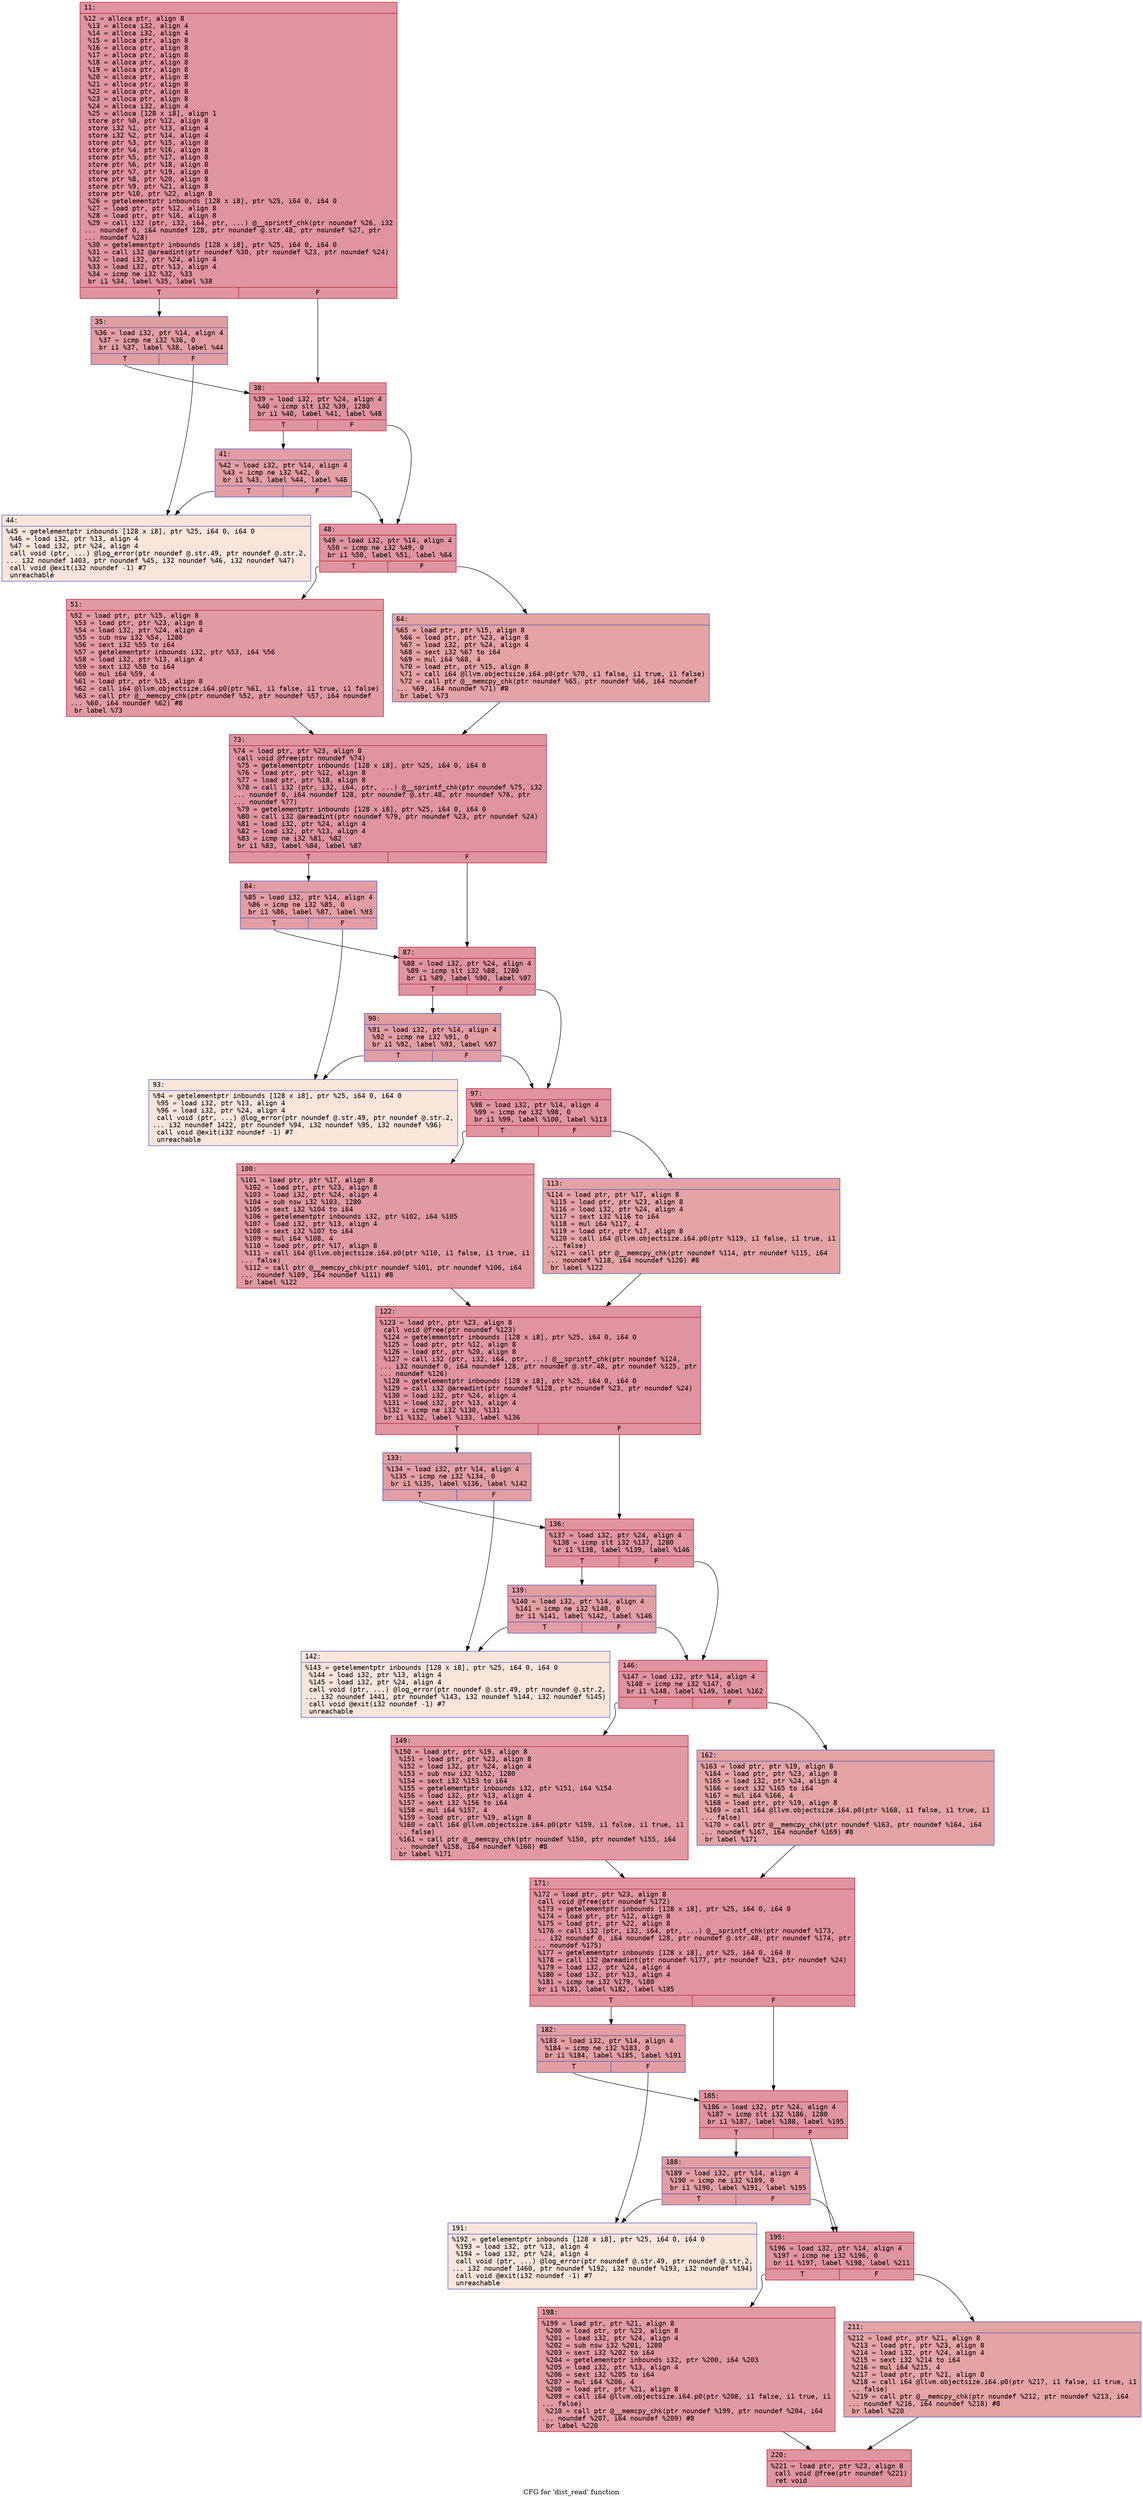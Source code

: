 digraph "CFG for 'dist_read' function" {
	label="CFG for 'dist_read' function";

	Node0x600000ff77f0 [shape=record,color="#b70d28ff", style=filled, fillcolor="#b70d2870" fontname="Courier",label="{11:\l|  %12 = alloca ptr, align 8\l  %13 = alloca i32, align 4\l  %14 = alloca i32, align 4\l  %15 = alloca ptr, align 8\l  %16 = alloca ptr, align 8\l  %17 = alloca ptr, align 8\l  %18 = alloca ptr, align 8\l  %19 = alloca ptr, align 8\l  %20 = alloca ptr, align 8\l  %21 = alloca ptr, align 8\l  %22 = alloca ptr, align 8\l  %23 = alloca ptr, align 8\l  %24 = alloca i32, align 4\l  %25 = alloca [128 x i8], align 1\l  store ptr %0, ptr %12, align 8\l  store i32 %1, ptr %13, align 4\l  store i32 %2, ptr %14, align 4\l  store ptr %3, ptr %15, align 8\l  store ptr %4, ptr %16, align 8\l  store ptr %5, ptr %17, align 8\l  store ptr %6, ptr %18, align 8\l  store ptr %7, ptr %19, align 8\l  store ptr %8, ptr %20, align 8\l  store ptr %9, ptr %21, align 8\l  store ptr %10, ptr %22, align 8\l  %26 = getelementptr inbounds [128 x i8], ptr %25, i64 0, i64 0\l  %27 = load ptr, ptr %12, align 8\l  %28 = load ptr, ptr %16, align 8\l  %29 = call i32 (ptr, i32, i64, ptr, ...) @__sprintf_chk(ptr noundef %26, i32\l... noundef 0, i64 noundef 128, ptr noundef @.str.48, ptr noundef %27, ptr\l... noundef %28)\l  %30 = getelementptr inbounds [128 x i8], ptr %25, i64 0, i64 0\l  %31 = call i32 @areadint(ptr noundef %30, ptr noundef %23, ptr noundef %24)\l  %32 = load i32, ptr %24, align 4\l  %33 = load i32, ptr %13, align 4\l  %34 = icmp ne i32 %32, %33\l  br i1 %34, label %35, label %38\l|{<s0>T|<s1>F}}"];
	Node0x600000ff77f0:s0 -> Node0x600000ff7840[tooltip="11 -> 35\nProbability 50.00%" ];
	Node0x600000ff77f0:s1 -> Node0x600000ff7890[tooltip="11 -> 38\nProbability 50.00%" ];
	Node0x600000ff7840 [shape=record,color="#3d50c3ff", style=filled, fillcolor="#be242e70" fontname="Courier",label="{35:\l|  %36 = load i32, ptr %14, align 4\l  %37 = icmp ne i32 %36, 0\l  br i1 %37, label %38, label %44\l|{<s0>T|<s1>F}}"];
	Node0x600000ff7840:s0 -> Node0x600000ff7890[tooltip="35 -> 38\nProbability 100.00%" ];
	Node0x600000ff7840:s1 -> Node0x600000ff7930[tooltip="35 -> 44\nProbability 0.00%" ];
	Node0x600000ff7890 [shape=record,color="#b70d28ff", style=filled, fillcolor="#b70d2870" fontname="Courier",label="{38:\l|  %39 = load i32, ptr %24, align 4\l  %40 = icmp slt i32 %39, 1280\l  br i1 %40, label %41, label %48\l|{<s0>T|<s1>F}}"];
	Node0x600000ff7890:s0 -> Node0x600000ff78e0[tooltip="38 -> 41\nProbability 50.00%" ];
	Node0x600000ff7890:s1 -> Node0x600000ff7980[tooltip="38 -> 48\nProbability 50.00%" ];
	Node0x600000ff78e0 [shape=record,color="#3d50c3ff", style=filled, fillcolor="#be242e70" fontname="Courier",label="{41:\l|  %42 = load i32, ptr %14, align 4\l  %43 = icmp ne i32 %42, 0\l  br i1 %43, label %44, label %48\l|{<s0>T|<s1>F}}"];
	Node0x600000ff78e0:s0 -> Node0x600000ff7930[tooltip="41 -> 44\nProbability 0.00%" ];
	Node0x600000ff78e0:s1 -> Node0x600000ff7980[tooltip="41 -> 48\nProbability 100.00%" ];
	Node0x600000ff7930 [shape=record,color="#3d50c3ff", style=filled, fillcolor="#f4c5ad70" fontname="Courier",label="{44:\l|  %45 = getelementptr inbounds [128 x i8], ptr %25, i64 0, i64 0\l  %46 = load i32, ptr %13, align 4\l  %47 = load i32, ptr %24, align 4\l  call void (ptr, ...) @log_error(ptr noundef @.str.49, ptr noundef @.str.2,\l... i32 noundef 1403, ptr noundef %45, i32 noundef %46, i32 noundef %47)\l  call void @exit(i32 noundef -1) #7\l  unreachable\l}"];
	Node0x600000ff7980 [shape=record,color="#b70d28ff", style=filled, fillcolor="#b70d2870" fontname="Courier",label="{48:\l|  %49 = load i32, ptr %14, align 4\l  %50 = icmp ne i32 %49, 0\l  br i1 %50, label %51, label %64\l|{<s0>T|<s1>F}}"];
	Node0x600000ff7980:s0 -> Node0x600000ff79d0[tooltip="48 -> 51\nProbability 62.50%" ];
	Node0x600000ff7980:s1 -> Node0x600000ff7a20[tooltip="48 -> 64\nProbability 37.50%" ];
	Node0x600000ff79d0 [shape=record,color="#b70d28ff", style=filled, fillcolor="#bb1b2c70" fontname="Courier",label="{51:\l|  %52 = load ptr, ptr %15, align 8\l  %53 = load ptr, ptr %23, align 8\l  %54 = load i32, ptr %24, align 4\l  %55 = sub nsw i32 %54, 1280\l  %56 = sext i32 %55 to i64\l  %57 = getelementptr inbounds i32, ptr %53, i64 %56\l  %58 = load i32, ptr %13, align 4\l  %59 = sext i32 %58 to i64\l  %60 = mul i64 %59, 4\l  %61 = load ptr, ptr %15, align 8\l  %62 = call i64 @llvm.objectsize.i64.p0(ptr %61, i1 false, i1 true, i1 false)\l  %63 = call ptr @__memcpy_chk(ptr noundef %52, ptr noundef %57, i64 noundef\l... %60, i64 noundef %62) #8\l  br label %73\l}"];
	Node0x600000ff79d0 -> Node0x600000ff7a70[tooltip="51 -> 73\nProbability 100.00%" ];
	Node0x600000ff7a20 [shape=record,color="#3d50c3ff", style=filled, fillcolor="#c32e3170" fontname="Courier",label="{64:\l|  %65 = load ptr, ptr %15, align 8\l  %66 = load ptr, ptr %23, align 8\l  %67 = load i32, ptr %24, align 4\l  %68 = sext i32 %67 to i64\l  %69 = mul i64 %68, 4\l  %70 = load ptr, ptr %15, align 8\l  %71 = call i64 @llvm.objectsize.i64.p0(ptr %70, i1 false, i1 true, i1 false)\l  %72 = call ptr @__memcpy_chk(ptr noundef %65, ptr noundef %66, i64 noundef\l... %69, i64 noundef %71) #8\l  br label %73\l}"];
	Node0x600000ff7a20 -> Node0x600000ff7a70[tooltip="64 -> 73\nProbability 100.00%" ];
	Node0x600000ff7a70 [shape=record,color="#b70d28ff", style=filled, fillcolor="#b70d2870" fontname="Courier",label="{73:\l|  %74 = load ptr, ptr %23, align 8\l  call void @free(ptr noundef %74)\l  %75 = getelementptr inbounds [128 x i8], ptr %25, i64 0, i64 0\l  %76 = load ptr, ptr %12, align 8\l  %77 = load ptr, ptr %18, align 8\l  %78 = call i32 (ptr, i32, i64, ptr, ...) @__sprintf_chk(ptr noundef %75, i32\l... noundef 0, i64 noundef 128, ptr noundef @.str.48, ptr noundef %76, ptr\l... noundef %77)\l  %79 = getelementptr inbounds [128 x i8], ptr %25, i64 0, i64 0\l  %80 = call i32 @areadint(ptr noundef %79, ptr noundef %23, ptr noundef %24)\l  %81 = load i32, ptr %24, align 4\l  %82 = load i32, ptr %13, align 4\l  %83 = icmp ne i32 %81, %82\l  br i1 %83, label %84, label %87\l|{<s0>T|<s1>F}}"];
	Node0x600000ff7a70:s0 -> Node0x600000ff7ac0[tooltip="73 -> 84\nProbability 50.00%" ];
	Node0x600000ff7a70:s1 -> Node0x600000ff7b10[tooltip="73 -> 87\nProbability 50.00%" ];
	Node0x600000ff7ac0 [shape=record,color="#3d50c3ff", style=filled, fillcolor="#be242e70" fontname="Courier",label="{84:\l|  %85 = load i32, ptr %14, align 4\l  %86 = icmp ne i32 %85, 0\l  br i1 %86, label %87, label %93\l|{<s0>T|<s1>F}}"];
	Node0x600000ff7ac0:s0 -> Node0x600000ff7b10[tooltip="84 -> 87\nProbability 100.00%" ];
	Node0x600000ff7ac0:s1 -> Node0x600000ff7bb0[tooltip="84 -> 93\nProbability 0.00%" ];
	Node0x600000ff7b10 [shape=record,color="#b70d28ff", style=filled, fillcolor="#b70d2870" fontname="Courier",label="{87:\l|  %88 = load i32, ptr %24, align 4\l  %89 = icmp slt i32 %88, 1280\l  br i1 %89, label %90, label %97\l|{<s0>T|<s1>F}}"];
	Node0x600000ff7b10:s0 -> Node0x600000ff7b60[tooltip="87 -> 90\nProbability 50.00%" ];
	Node0x600000ff7b10:s1 -> Node0x600000ff7c00[tooltip="87 -> 97\nProbability 50.00%" ];
	Node0x600000ff7b60 [shape=record,color="#3d50c3ff", style=filled, fillcolor="#be242e70" fontname="Courier",label="{90:\l|  %91 = load i32, ptr %14, align 4\l  %92 = icmp ne i32 %91, 0\l  br i1 %92, label %93, label %97\l|{<s0>T|<s1>F}}"];
	Node0x600000ff7b60:s0 -> Node0x600000ff7bb0[tooltip="90 -> 93\nProbability 0.00%" ];
	Node0x600000ff7b60:s1 -> Node0x600000ff7c00[tooltip="90 -> 97\nProbability 100.00%" ];
	Node0x600000ff7bb0 [shape=record,color="#3d50c3ff", style=filled, fillcolor="#f4c5ad70" fontname="Courier",label="{93:\l|  %94 = getelementptr inbounds [128 x i8], ptr %25, i64 0, i64 0\l  %95 = load i32, ptr %13, align 4\l  %96 = load i32, ptr %24, align 4\l  call void (ptr, ...) @log_error(ptr noundef @.str.49, ptr noundef @.str.2,\l... i32 noundef 1422, ptr noundef %94, i32 noundef %95, i32 noundef %96)\l  call void @exit(i32 noundef -1) #7\l  unreachable\l}"];
	Node0x600000ff7c00 [shape=record,color="#b70d28ff", style=filled, fillcolor="#b70d2870" fontname="Courier",label="{97:\l|  %98 = load i32, ptr %14, align 4\l  %99 = icmp ne i32 %98, 0\l  br i1 %99, label %100, label %113\l|{<s0>T|<s1>F}}"];
	Node0x600000ff7c00:s0 -> Node0x600000ff7c50[tooltip="97 -> 100\nProbability 62.50%" ];
	Node0x600000ff7c00:s1 -> Node0x600000ff7ca0[tooltip="97 -> 113\nProbability 37.50%" ];
	Node0x600000ff7c50 [shape=record,color="#b70d28ff", style=filled, fillcolor="#bb1b2c70" fontname="Courier",label="{100:\l|  %101 = load ptr, ptr %17, align 8\l  %102 = load ptr, ptr %23, align 8\l  %103 = load i32, ptr %24, align 4\l  %104 = sub nsw i32 %103, 1280\l  %105 = sext i32 %104 to i64\l  %106 = getelementptr inbounds i32, ptr %102, i64 %105\l  %107 = load i32, ptr %13, align 4\l  %108 = sext i32 %107 to i64\l  %109 = mul i64 %108, 4\l  %110 = load ptr, ptr %17, align 8\l  %111 = call i64 @llvm.objectsize.i64.p0(ptr %110, i1 false, i1 true, i1\l... false)\l  %112 = call ptr @__memcpy_chk(ptr noundef %101, ptr noundef %106, i64\l... noundef %109, i64 noundef %111) #8\l  br label %122\l}"];
	Node0x600000ff7c50 -> Node0x600000ff7cf0[tooltip="100 -> 122\nProbability 100.00%" ];
	Node0x600000ff7ca0 [shape=record,color="#3d50c3ff", style=filled, fillcolor="#c32e3170" fontname="Courier",label="{113:\l|  %114 = load ptr, ptr %17, align 8\l  %115 = load ptr, ptr %23, align 8\l  %116 = load i32, ptr %24, align 4\l  %117 = sext i32 %116 to i64\l  %118 = mul i64 %117, 4\l  %119 = load ptr, ptr %17, align 8\l  %120 = call i64 @llvm.objectsize.i64.p0(ptr %119, i1 false, i1 true, i1\l... false)\l  %121 = call ptr @__memcpy_chk(ptr noundef %114, ptr noundef %115, i64\l... noundef %118, i64 noundef %120) #8\l  br label %122\l}"];
	Node0x600000ff7ca0 -> Node0x600000ff7cf0[tooltip="113 -> 122\nProbability 100.00%" ];
	Node0x600000ff7cf0 [shape=record,color="#b70d28ff", style=filled, fillcolor="#b70d2870" fontname="Courier",label="{122:\l|  %123 = load ptr, ptr %23, align 8\l  call void @free(ptr noundef %123)\l  %124 = getelementptr inbounds [128 x i8], ptr %25, i64 0, i64 0\l  %125 = load ptr, ptr %12, align 8\l  %126 = load ptr, ptr %20, align 8\l  %127 = call i32 (ptr, i32, i64, ptr, ...) @__sprintf_chk(ptr noundef %124,\l... i32 noundef 0, i64 noundef 128, ptr noundef @.str.48, ptr noundef %125, ptr\l... noundef %126)\l  %128 = getelementptr inbounds [128 x i8], ptr %25, i64 0, i64 0\l  %129 = call i32 @areadint(ptr noundef %128, ptr noundef %23, ptr noundef %24)\l  %130 = load i32, ptr %24, align 4\l  %131 = load i32, ptr %13, align 4\l  %132 = icmp ne i32 %130, %131\l  br i1 %132, label %133, label %136\l|{<s0>T|<s1>F}}"];
	Node0x600000ff7cf0:s0 -> Node0x600000ff7d40[tooltip="122 -> 133\nProbability 50.00%" ];
	Node0x600000ff7cf0:s1 -> Node0x600000ff7d90[tooltip="122 -> 136\nProbability 50.00%" ];
	Node0x600000ff7d40 [shape=record,color="#3d50c3ff", style=filled, fillcolor="#be242e70" fontname="Courier",label="{133:\l|  %134 = load i32, ptr %14, align 4\l  %135 = icmp ne i32 %134, 0\l  br i1 %135, label %136, label %142\l|{<s0>T|<s1>F}}"];
	Node0x600000ff7d40:s0 -> Node0x600000ff7d90[tooltip="133 -> 136\nProbability 100.00%" ];
	Node0x600000ff7d40:s1 -> Node0x600000ff7e30[tooltip="133 -> 142\nProbability 0.00%" ];
	Node0x600000ff7d90 [shape=record,color="#b70d28ff", style=filled, fillcolor="#b70d2870" fontname="Courier",label="{136:\l|  %137 = load i32, ptr %24, align 4\l  %138 = icmp slt i32 %137, 1280\l  br i1 %138, label %139, label %146\l|{<s0>T|<s1>F}}"];
	Node0x600000ff7d90:s0 -> Node0x600000ff7de0[tooltip="136 -> 139\nProbability 50.00%" ];
	Node0x600000ff7d90:s1 -> Node0x600000ff7e80[tooltip="136 -> 146\nProbability 50.00%" ];
	Node0x600000ff7de0 [shape=record,color="#3d50c3ff", style=filled, fillcolor="#be242e70" fontname="Courier",label="{139:\l|  %140 = load i32, ptr %14, align 4\l  %141 = icmp ne i32 %140, 0\l  br i1 %141, label %142, label %146\l|{<s0>T|<s1>F}}"];
	Node0x600000ff7de0:s0 -> Node0x600000ff7e30[tooltip="139 -> 142\nProbability 0.00%" ];
	Node0x600000ff7de0:s1 -> Node0x600000ff7e80[tooltip="139 -> 146\nProbability 100.00%" ];
	Node0x600000ff7e30 [shape=record,color="#3d50c3ff", style=filled, fillcolor="#f4c5ad70" fontname="Courier",label="{142:\l|  %143 = getelementptr inbounds [128 x i8], ptr %25, i64 0, i64 0\l  %144 = load i32, ptr %13, align 4\l  %145 = load i32, ptr %24, align 4\l  call void (ptr, ...) @log_error(ptr noundef @.str.49, ptr noundef @.str.2,\l... i32 noundef 1441, ptr noundef %143, i32 noundef %144, i32 noundef %145)\l  call void @exit(i32 noundef -1) #7\l  unreachable\l}"];
	Node0x600000ff7e80 [shape=record,color="#b70d28ff", style=filled, fillcolor="#b70d2870" fontname="Courier",label="{146:\l|  %147 = load i32, ptr %14, align 4\l  %148 = icmp ne i32 %147, 0\l  br i1 %148, label %149, label %162\l|{<s0>T|<s1>F}}"];
	Node0x600000ff7e80:s0 -> Node0x600000ff7ed0[tooltip="146 -> 149\nProbability 62.50%" ];
	Node0x600000ff7e80:s1 -> Node0x600000ff7f20[tooltip="146 -> 162\nProbability 37.50%" ];
	Node0x600000ff7ed0 [shape=record,color="#b70d28ff", style=filled, fillcolor="#bb1b2c70" fontname="Courier",label="{149:\l|  %150 = load ptr, ptr %19, align 8\l  %151 = load ptr, ptr %23, align 8\l  %152 = load i32, ptr %24, align 4\l  %153 = sub nsw i32 %152, 1280\l  %154 = sext i32 %153 to i64\l  %155 = getelementptr inbounds i32, ptr %151, i64 %154\l  %156 = load i32, ptr %13, align 4\l  %157 = sext i32 %156 to i64\l  %158 = mul i64 %157, 4\l  %159 = load ptr, ptr %19, align 8\l  %160 = call i64 @llvm.objectsize.i64.p0(ptr %159, i1 false, i1 true, i1\l... false)\l  %161 = call ptr @__memcpy_chk(ptr noundef %150, ptr noundef %155, i64\l... noundef %158, i64 noundef %160) #8\l  br label %171\l}"];
	Node0x600000ff7ed0 -> Node0x600000ff7f70[tooltip="149 -> 171\nProbability 100.00%" ];
	Node0x600000ff7f20 [shape=record,color="#3d50c3ff", style=filled, fillcolor="#c32e3170" fontname="Courier",label="{162:\l|  %163 = load ptr, ptr %19, align 8\l  %164 = load ptr, ptr %23, align 8\l  %165 = load i32, ptr %24, align 4\l  %166 = sext i32 %165 to i64\l  %167 = mul i64 %166, 4\l  %168 = load ptr, ptr %19, align 8\l  %169 = call i64 @llvm.objectsize.i64.p0(ptr %168, i1 false, i1 true, i1\l... false)\l  %170 = call ptr @__memcpy_chk(ptr noundef %163, ptr noundef %164, i64\l... noundef %167, i64 noundef %169) #8\l  br label %171\l}"];
	Node0x600000ff7f20 -> Node0x600000ff7f70[tooltip="162 -> 171\nProbability 100.00%" ];
	Node0x600000ff7f70 [shape=record,color="#b70d28ff", style=filled, fillcolor="#b70d2870" fontname="Courier",label="{171:\l|  %172 = load ptr, ptr %23, align 8\l  call void @free(ptr noundef %172)\l  %173 = getelementptr inbounds [128 x i8], ptr %25, i64 0, i64 0\l  %174 = load ptr, ptr %12, align 8\l  %175 = load ptr, ptr %22, align 8\l  %176 = call i32 (ptr, i32, i64, ptr, ...) @__sprintf_chk(ptr noundef %173,\l... i32 noundef 0, i64 noundef 128, ptr noundef @.str.48, ptr noundef %174, ptr\l... noundef %175)\l  %177 = getelementptr inbounds [128 x i8], ptr %25, i64 0, i64 0\l  %178 = call i32 @areadint(ptr noundef %177, ptr noundef %23, ptr noundef %24)\l  %179 = load i32, ptr %24, align 4\l  %180 = load i32, ptr %13, align 4\l  %181 = icmp ne i32 %179, %180\l  br i1 %181, label %182, label %185\l|{<s0>T|<s1>F}}"];
	Node0x600000ff7f70:s0 -> Node0x600000ff0000[tooltip="171 -> 182\nProbability 50.00%" ];
	Node0x600000ff7f70:s1 -> Node0x600000ff0050[tooltip="171 -> 185\nProbability 50.00%" ];
	Node0x600000ff0000 [shape=record,color="#3d50c3ff", style=filled, fillcolor="#be242e70" fontname="Courier",label="{182:\l|  %183 = load i32, ptr %14, align 4\l  %184 = icmp ne i32 %183, 0\l  br i1 %184, label %185, label %191\l|{<s0>T|<s1>F}}"];
	Node0x600000ff0000:s0 -> Node0x600000ff0050[tooltip="182 -> 185\nProbability 100.00%" ];
	Node0x600000ff0000:s1 -> Node0x600000ff00f0[tooltip="182 -> 191\nProbability 0.00%" ];
	Node0x600000ff0050 [shape=record,color="#b70d28ff", style=filled, fillcolor="#b70d2870" fontname="Courier",label="{185:\l|  %186 = load i32, ptr %24, align 4\l  %187 = icmp slt i32 %186, 1280\l  br i1 %187, label %188, label %195\l|{<s0>T|<s1>F}}"];
	Node0x600000ff0050:s0 -> Node0x600000ff00a0[tooltip="185 -> 188\nProbability 50.00%" ];
	Node0x600000ff0050:s1 -> Node0x600000ff0140[tooltip="185 -> 195\nProbability 50.00%" ];
	Node0x600000ff00a0 [shape=record,color="#3d50c3ff", style=filled, fillcolor="#be242e70" fontname="Courier",label="{188:\l|  %189 = load i32, ptr %14, align 4\l  %190 = icmp ne i32 %189, 0\l  br i1 %190, label %191, label %195\l|{<s0>T|<s1>F}}"];
	Node0x600000ff00a0:s0 -> Node0x600000ff00f0[tooltip="188 -> 191\nProbability 0.00%" ];
	Node0x600000ff00a0:s1 -> Node0x600000ff0140[tooltip="188 -> 195\nProbability 100.00%" ];
	Node0x600000ff00f0 [shape=record,color="#3d50c3ff", style=filled, fillcolor="#f4c5ad70" fontname="Courier",label="{191:\l|  %192 = getelementptr inbounds [128 x i8], ptr %25, i64 0, i64 0\l  %193 = load i32, ptr %13, align 4\l  %194 = load i32, ptr %24, align 4\l  call void (ptr, ...) @log_error(ptr noundef @.str.49, ptr noundef @.str.2,\l... i32 noundef 1460, ptr noundef %192, i32 noundef %193, i32 noundef %194)\l  call void @exit(i32 noundef -1) #7\l  unreachable\l}"];
	Node0x600000ff0140 [shape=record,color="#b70d28ff", style=filled, fillcolor="#b70d2870" fontname="Courier",label="{195:\l|  %196 = load i32, ptr %14, align 4\l  %197 = icmp ne i32 %196, 0\l  br i1 %197, label %198, label %211\l|{<s0>T|<s1>F}}"];
	Node0x600000ff0140:s0 -> Node0x600000ff0190[tooltip="195 -> 198\nProbability 62.50%" ];
	Node0x600000ff0140:s1 -> Node0x600000ff01e0[tooltip="195 -> 211\nProbability 37.50%" ];
	Node0x600000ff0190 [shape=record,color="#b70d28ff", style=filled, fillcolor="#bb1b2c70" fontname="Courier",label="{198:\l|  %199 = load ptr, ptr %21, align 8\l  %200 = load ptr, ptr %23, align 8\l  %201 = load i32, ptr %24, align 4\l  %202 = sub nsw i32 %201, 1280\l  %203 = sext i32 %202 to i64\l  %204 = getelementptr inbounds i32, ptr %200, i64 %203\l  %205 = load i32, ptr %13, align 4\l  %206 = sext i32 %205 to i64\l  %207 = mul i64 %206, 4\l  %208 = load ptr, ptr %21, align 8\l  %209 = call i64 @llvm.objectsize.i64.p0(ptr %208, i1 false, i1 true, i1\l... false)\l  %210 = call ptr @__memcpy_chk(ptr noundef %199, ptr noundef %204, i64\l... noundef %207, i64 noundef %209) #8\l  br label %220\l}"];
	Node0x600000ff0190 -> Node0x600000ff0230[tooltip="198 -> 220\nProbability 100.00%" ];
	Node0x600000ff01e0 [shape=record,color="#3d50c3ff", style=filled, fillcolor="#c32e3170" fontname="Courier",label="{211:\l|  %212 = load ptr, ptr %21, align 8\l  %213 = load ptr, ptr %23, align 8\l  %214 = load i32, ptr %24, align 4\l  %215 = sext i32 %214 to i64\l  %216 = mul i64 %215, 4\l  %217 = load ptr, ptr %21, align 8\l  %218 = call i64 @llvm.objectsize.i64.p0(ptr %217, i1 false, i1 true, i1\l... false)\l  %219 = call ptr @__memcpy_chk(ptr noundef %212, ptr noundef %213, i64\l... noundef %216, i64 noundef %218) #8\l  br label %220\l}"];
	Node0x600000ff01e0 -> Node0x600000ff0230[tooltip="211 -> 220\nProbability 100.00%" ];
	Node0x600000ff0230 [shape=record,color="#b70d28ff", style=filled, fillcolor="#b70d2870" fontname="Courier",label="{220:\l|  %221 = load ptr, ptr %23, align 8\l  call void @free(ptr noundef %221)\l  ret void\l}"];
}
